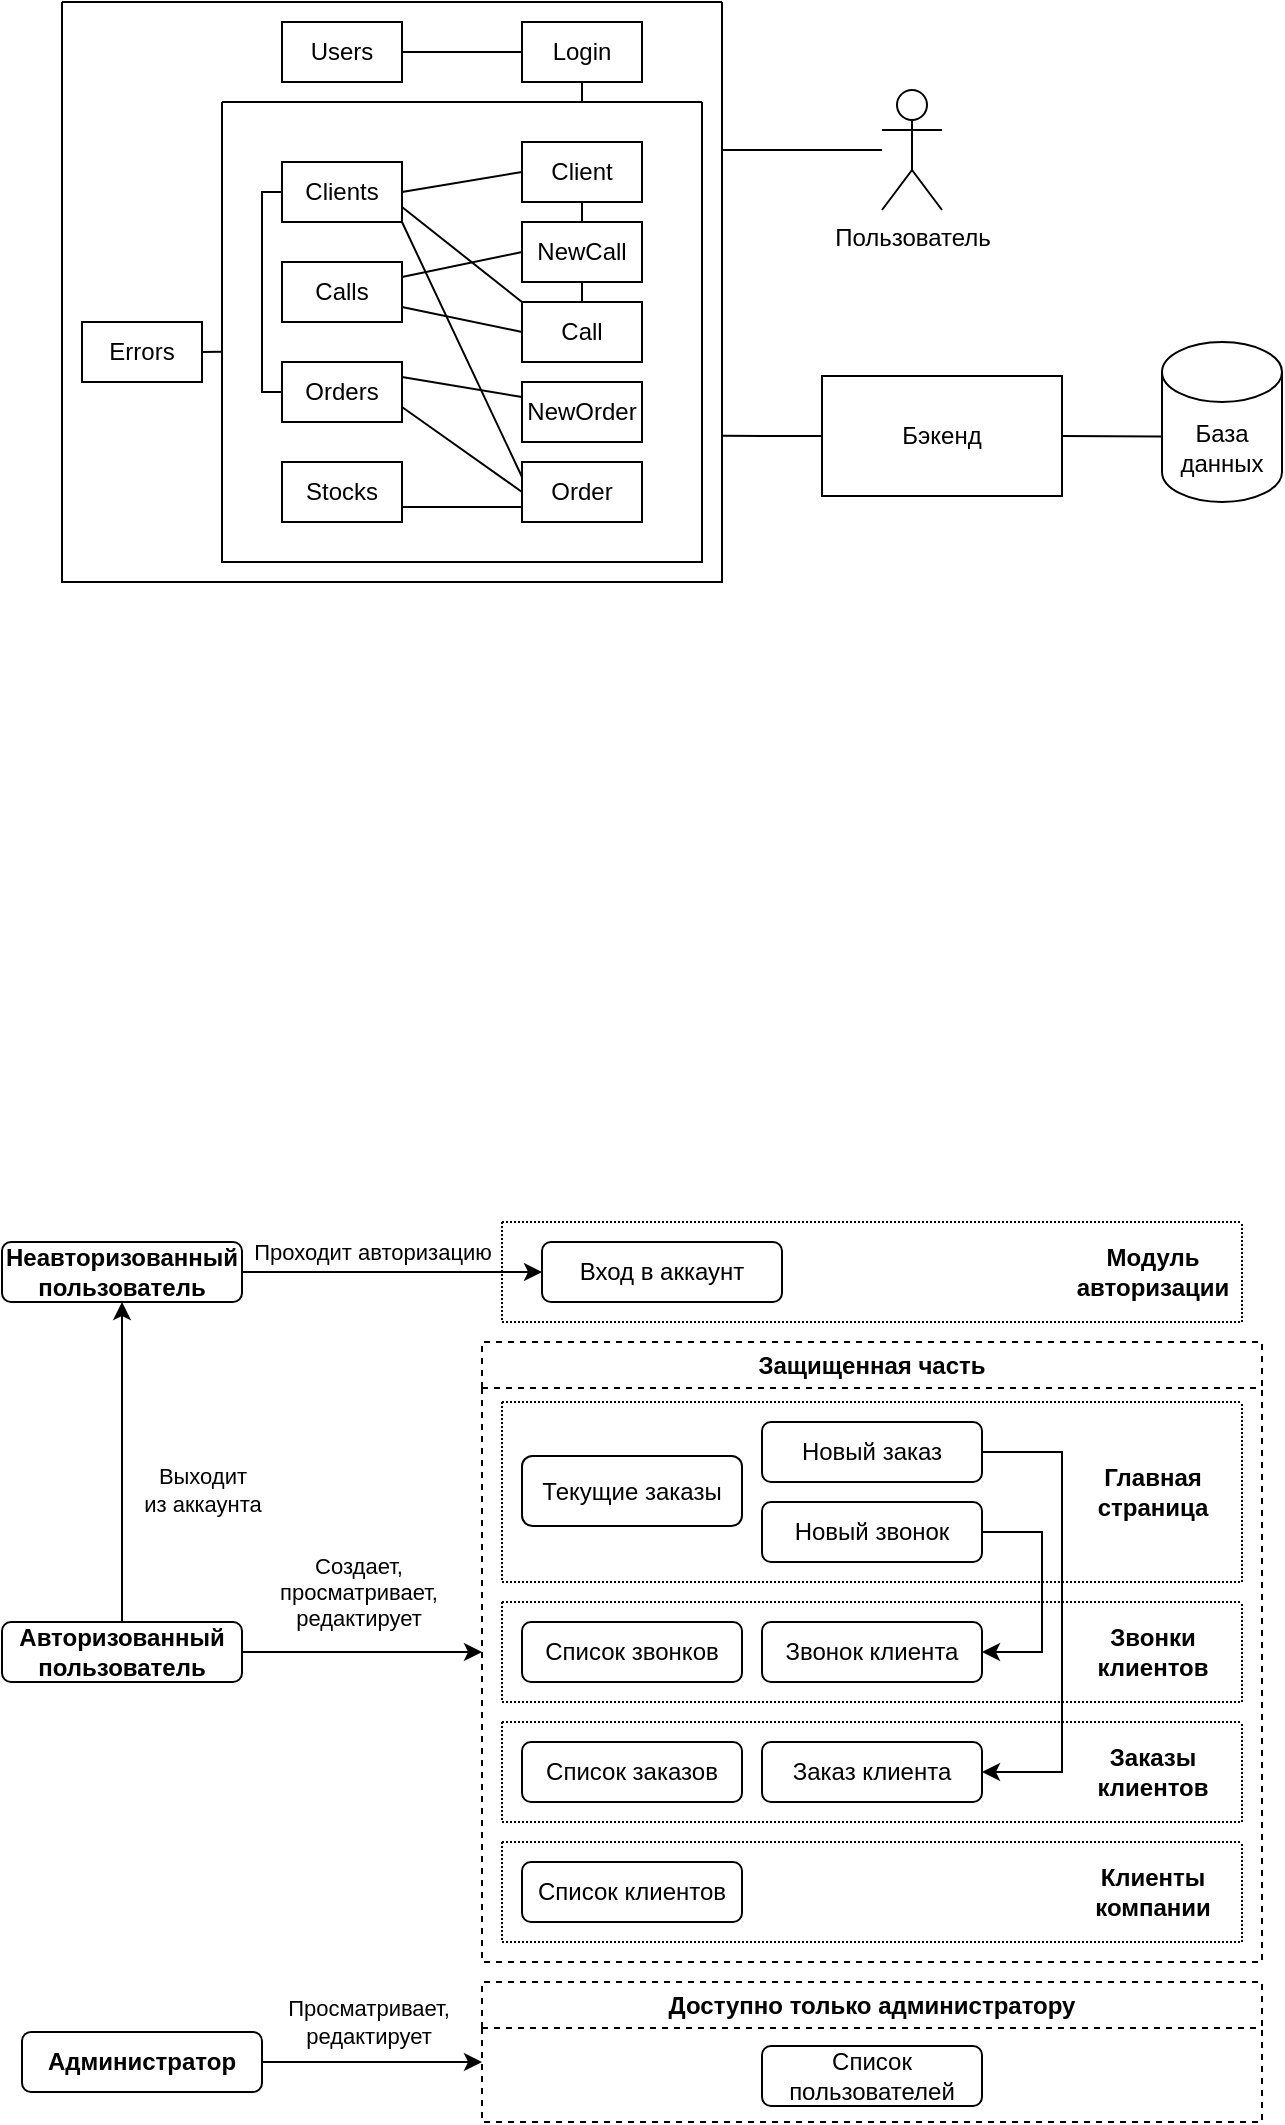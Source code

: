 <mxfile version="27.0.9">
  <diagram name="Страница — 1" id="7zEIBkene_0wurtaJD6B">
    <mxGraphModel dx="1426" dy="849" grid="1" gridSize="10" guides="1" tooltips="1" connect="1" arrows="1" fold="1" page="1" pageScale="1" pageWidth="827" pageHeight="1169" math="0" shadow="0">
      <root>
        <mxCell id="0" />
        <mxCell id="1" parent="0" />
        <mxCell id="wsnhljL2RcRdm-5OUdM2-2" value="" style="swimlane;startSize=0;" parent="1" vertex="1">
          <mxGeometry x="40" y="40" width="330" height="290" as="geometry" />
        </mxCell>
        <mxCell id="wsnhljL2RcRdm-5OUdM2-3" value="Users" style="rounded=0;whiteSpace=wrap;html=1;" parent="wsnhljL2RcRdm-5OUdM2-2" vertex="1">
          <mxGeometry x="110" y="10" width="60" height="30" as="geometry" />
        </mxCell>
        <mxCell id="wsnhljL2RcRdm-5OUdM2-4" value="Errors&lt;span style=&quot;color: rgba(0, 0, 0, 0); font-family: monospace; font-size: 0px; text-align: start; text-wrap: nowrap;&quot;&gt;%3CmxGraphModel%3E%3Croot%3E%3CmxCell%20id%3D%220%22%2F%3E%3CmxCell%20id%3D%221%22%20parent%3D%220%22%2F%3E%3CmxCell%20id%3D%222%22%20value%3D%22Users%22%20style%3D%22rounded%3D0%3BwhiteSpace%3Dwrap%3Bhtml%3D1%3B%22%20vertex%3D%221%22%20parent%3D%221%22%3E%3CmxGeometry%20x%3D%22180%22%20y%3D%22360%22%20width%3D%2260%22%20height%3D%2230%22%20as%3D%22geometry%22%2F%3E%3C%2FmxCell%3E%3C%2Froot%3E%3C%2FmxGraphModel%3E&lt;/span&gt;" style="rounded=0;whiteSpace=wrap;html=1;" parent="wsnhljL2RcRdm-5OUdM2-2" vertex="1">
          <mxGeometry x="10" y="160" width="60" height="30" as="geometry" />
        </mxCell>
        <mxCell id="wsnhljL2RcRdm-5OUdM2-5" value="Login" style="rounded=0;whiteSpace=wrap;html=1;" parent="wsnhljL2RcRdm-5OUdM2-2" vertex="1">
          <mxGeometry x="230" y="10" width="60" height="30" as="geometry" />
        </mxCell>
        <mxCell id="wsnhljL2RcRdm-5OUdM2-6" value="" style="swimlane;startSize=0;" parent="wsnhljL2RcRdm-5OUdM2-2" vertex="1">
          <mxGeometry x="80" y="50" width="240" height="230" as="geometry" />
        </mxCell>
        <mxCell id="wsnhljL2RcRdm-5OUdM2-7" value="Clients" style="rounded=0;whiteSpace=wrap;html=1;" parent="wsnhljL2RcRdm-5OUdM2-6" vertex="1">
          <mxGeometry x="30" y="30" width="60" height="30" as="geometry" />
        </mxCell>
        <mxCell id="wsnhljL2RcRdm-5OUdM2-8" value="Calls" style="rounded=0;whiteSpace=wrap;html=1;" parent="wsnhljL2RcRdm-5OUdM2-6" vertex="1">
          <mxGeometry x="30" y="80" width="60" height="30" as="geometry" />
        </mxCell>
        <mxCell id="wsnhljL2RcRdm-5OUdM2-9" value="Orders" style="rounded=0;whiteSpace=wrap;html=1;" parent="wsnhljL2RcRdm-5OUdM2-6" vertex="1">
          <mxGeometry x="30" y="130" width="60" height="30" as="geometry" />
        </mxCell>
        <mxCell id="wsnhljL2RcRdm-5OUdM2-10" value="Stocks" style="rounded=0;whiteSpace=wrap;html=1;" parent="wsnhljL2RcRdm-5OUdM2-6" vertex="1">
          <mxGeometry x="30" y="180" width="60" height="30" as="geometry" />
        </mxCell>
        <mxCell id="wsnhljL2RcRdm-5OUdM2-11" value="Client" style="rounded=0;whiteSpace=wrap;html=1;" parent="wsnhljL2RcRdm-5OUdM2-6" vertex="1">
          <mxGeometry x="150" y="20" width="60" height="30" as="geometry" />
        </mxCell>
        <mxCell id="wsnhljL2RcRdm-5OUdM2-12" value="NewCall" style="rounded=0;whiteSpace=wrap;html=1;" parent="wsnhljL2RcRdm-5OUdM2-6" vertex="1">
          <mxGeometry x="150" y="60" width="60" height="30" as="geometry" />
        </mxCell>
        <mxCell id="wsnhljL2RcRdm-5OUdM2-13" value="Call" style="rounded=0;whiteSpace=wrap;html=1;" parent="wsnhljL2RcRdm-5OUdM2-6" vertex="1">
          <mxGeometry x="150" y="100" width="60" height="30" as="geometry" />
        </mxCell>
        <mxCell id="wsnhljL2RcRdm-5OUdM2-14" value="NewOrder" style="rounded=0;whiteSpace=wrap;html=1;" parent="wsnhljL2RcRdm-5OUdM2-6" vertex="1">
          <mxGeometry x="150" y="140" width="60" height="30" as="geometry" />
        </mxCell>
        <mxCell id="wsnhljL2RcRdm-5OUdM2-15" value="Order" style="rounded=0;whiteSpace=wrap;html=1;" parent="wsnhljL2RcRdm-5OUdM2-6" vertex="1">
          <mxGeometry x="150" y="180" width="60" height="30" as="geometry" />
        </mxCell>
        <mxCell id="wsnhljL2RcRdm-5OUdM2-19" value="" style="endArrow=none;html=1;rounded=0;entryX=1;entryY=0.5;entryDx=0;entryDy=0;exitX=0;exitY=0.5;exitDx=0;exitDy=0;" parent="wsnhljL2RcRdm-5OUdM2-6" source="wsnhljL2RcRdm-5OUdM2-11" target="wsnhljL2RcRdm-5OUdM2-7" edge="1">
          <mxGeometry width="50" height="50" relative="1" as="geometry">
            <mxPoint x="130" y="-15" as="sourcePoint" />
            <mxPoint x="100" y="-15" as="targetPoint" />
          </mxGeometry>
        </mxCell>
        <mxCell id="wsnhljL2RcRdm-5OUdM2-20" value="" style="endArrow=none;html=1;rounded=0;entryX=1;entryY=0.75;entryDx=0;entryDy=0;exitX=0;exitY=0;exitDx=0;exitDy=0;" parent="wsnhljL2RcRdm-5OUdM2-6" source="wsnhljL2RcRdm-5OUdM2-13" target="wsnhljL2RcRdm-5OUdM2-7" edge="1">
          <mxGeometry width="50" height="50" relative="1" as="geometry">
            <mxPoint x="140" y="-5" as="sourcePoint" />
            <mxPoint x="110" y="-5" as="targetPoint" />
          </mxGeometry>
        </mxCell>
        <mxCell id="wsnhljL2RcRdm-5OUdM2-21" value="" style="endArrow=none;html=1;rounded=0;exitX=0;exitY=0.25;exitDx=0;exitDy=0;" parent="wsnhljL2RcRdm-5OUdM2-6" source="wsnhljL2RcRdm-5OUdM2-15" edge="1">
          <mxGeometry width="50" height="50" relative="1" as="geometry">
            <mxPoint x="150" y="5" as="sourcePoint" />
            <mxPoint x="90" y="60" as="targetPoint" />
          </mxGeometry>
        </mxCell>
        <mxCell id="wsnhljL2RcRdm-5OUdM2-22" value="" style="endArrow=none;html=1;rounded=0;entryX=1;entryY=0.75;entryDx=0;entryDy=0;exitX=0;exitY=0.5;exitDx=0;exitDy=0;" parent="wsnhljL2RcRdm-5OUdM2-6" source="wsnhljL2RcRdm-5OUdM2-13" target="wsnhljL2RcRdm-5OUdM2-8" edge="1">
          <mxGeometry width="50" height="50" relative="1" as="geometry">
            <mxPoint x="160" y="15" as="sourcePoint" />
            <mxPoint x="130" y="15" as="targetPoint" />
          </mxGeometry>
        </mxCell>
        <mxCell id="wsnhljL2RcRdm-5OUdM2-23" value="" style="endArrow=none;html=1;rounded=0;entryX=1;entryY=0.25;entryDx=0;entryDy=0;exitX=0;exitY=0.5;exitDx=0;exitDy=0;" parent="wsnhljL2RcRdm-5OUdM2-6" source="wsnhljL2RcRdm-5OUdM2-12" target="wsnhljL2RcRdm-5OUdM2-8" edge="1">
          <mxGeometry width="50" height="50" relative="1" as="geometry">
            <mxPoint x="170" y="25" as="sourcePoint" />
            <mxPoint x="140" y="25" as="targetPoint" />
          </mxGeometry>
        </mxCell>
        <mxCell id="wsnhljL2RcRdm-5OUdM2-24" value="" style="endArrow=none;html=1;rounded=0;entryX=0.5;entryY=0;entryDx=0;entryDy=0;exitX=0.5;exitY=1;exitDx=0;exitDy=0;" parent="wsnhljL2RcRdm-5OUdM2-6" source="wsnhljL2RcRdm-5OUdM2-12" target="wsnhljL2RcRdm-5OUdM2-13" edge="1">
          <mxGeometry width="50" height="50" relative="1" as="geometry">
            <mxPoint x="180" y="35" as="sourcePoint" />
            <mxPoint x="150" y="35" as="targetPoint" />
          </mxGeometry>
        </mxCell>
        <mxCell id="wsnhljL2RcRdm-5OUdM2-25" value="" style="endArrow=none;html=1;rounded=0;entryX=0.5;entryY=0;entryDx=0;entryDy=0;exitX=0.5;exitY=1;exitDx=0;exitDy=0;" parent="wsnhljL2RcRdm-5OUdM2-6" source="wsnhljL2RcRdm-5OUdM2-11" target="wsnhljL2RcRdm-5OUdM2-12" edge="1">
          <mxGeometry width="50" height="50" relative="1" as="geometry">
            <mxPoint x="190" y="45" as="sourcePoint" />
            <mxPoint x="160" y="45" as="targetPoint" />
          </mxGeometry>
        </mxCell>
        <mxCell id="wsnhljL2RcRdm-5OUdM2-26" value="" style="endArrow=none;html=1;rounded=0;entryX=0;entryY=0.5;entryDx=0;entryDy=0;exitX=0;exitY=0.5;exitDx=0;exitDy=0;" parent="wsnhljL2RcRdm-5OUdM2-6" source="wsnhljL2RcRdm-5OUdM2-9" target="wsnhljL2RcRdm-5OUdM2-7" edge="1">
          <mxGeometry width="50" height="50" relative="1" as="geometry">
            <mxPoint x="200" y="55" as="sourcePoint" />
            <mxPoint x="170" y="55" as="targetPoint" />
            <Array as="points">
              <mxPoint x="20" y="145" />
              <mxPoint x="20" y="45" />
            </Array>
          </mxGeometry>
        </mxCell>
        <mxCell id="wsnhljL2RcRdm-5OUdM2-27" value="" style="endArrow=none;html=1;rounded=0;entryX=1;entryY=0.25;entryDx=0;entryDy=0;exitX=0;exitY=0.25;exitDx=0;exitDy=0;" parent="wsnhljL2RcRdm-5OUdM2-6" source="wsnhljL2RcRdm-5OUdM2-14" target="wsnhljL2RcRdm-5OUdM2-9" edge="1">
          <mxGeometry width="50" height="50" relative="1" as="geometry">
            <mxPoint x="210" y="65" as="sourcePoint" />
            <mxPoint x="180" y="65" as="targetPoint" />
          </mxGeometry>
        </mxCell>
        <mxCell id="wsnhljL2RcRdm-5OUdM2-28" value="" style="endArrow=none;html=1;rounded=0;entryX=1;entryY=0.75;entryDx=0;entryDy=0;exitX=0;exitY=0.5;exitDx=0;exitDy=0;" parent="wsnhljL2RcRdm-5OUdM2-6" source="wsnhljL2RcRdm-5OUdM2-15" target="wsnhljL2RcRdm-5OUdM2-9" edge="1">
          <mxGeometry width="50" height="50" relative="1" as="geometry">
            <mxPoint x="220" y="75" as="sourcePoint" />
            <mxPoint x="190" y="75" as="targetPoint" />
          </mxGeometry>
        </mxCell>
        <mxCell id="wsnhljL2RcRdm-5OUdM2-29" value="" style="endArrow=none;html=1;rounded=0;entryX=1;entryY=0.75;entryDx=0;entryDy=0;exitX=0;exitY=0.75;exitDx=0;exitDy=0;" parent="wsnhljL2RcRdm-5OUdM2-6" source="wsnhljL2RcRdm-5OUdM2-15" target="wsnhljL2RcRdm-5OUdM2-10" edge="1">
          <mxGeometry width="50" height="50" relative="1" as="geometry">
            <mxPoint x="230" y="85" as="sourcePoint" />
            <mxPoint x="200" y="85" as="targetPoint" />
          </mxGeometry>
        </mxCell>
        <mxCell id="wsnhljL2RcRdm-5OUdM2-18" value="" style="endArrow=none;html=1;rounded=0;entryX=1;entryY=0.5;entryDx=0;entryDy=0;exitX=0;exitY=0.5;exitDx=0;exitDy=0;" parent="wsnhljL2RcRdm-5OUdM2-2" source="wsnhljL2RcRdm-5OUdM2-5" target="wsnhljL2RcRdm-5OUdM2-3" edge="1">
          <mxGeometry width="50" height="50" relative="1" as="geometry">
            <mxPoint x="200" y="150" as="sourcePoint" />
            <mxPoint x="250" y="100" as="targetPoint" />
          </mxGeometry>
        </mxCell>
        <mxCell id="wsnhljL2RcRdm-5OUdM2-30" value="" style="endArrow=none;html=1;rounded=0;entryX=1;entryY=0.5;entryDx=0;entryDy=0;exitX=0;exitY=0.543;exitDx=0;exitDy=0;exitPerimeter=0;" parent="wsnhljL2RcRdm-5OUdM2-2" source="wsnhljL2RcRdm-5OUdM2-6" target="wsnhljL2RcRdm-5OUdM2-4" edge="1">
          <mxGeometry width="50" height="50" relative="1" as="geometry">
            <mxPoint x="330" y="185" as="sourcePoint" />
            <mxPoint x="300" y="185" as="targetPoint" />
          </mxGeometry>
        </mxCell>
        <mxCell id="wsnhljL2RcRdm-5OUdM2-31" value="" style="endArrow=none;html=1;rounded=0;entryX=0.5;entryY=1;entryDx=0;entryDy=0;exitX=0.75;exitY=0;exitDx=0;exitDy=0;" parent="wsnhljL2RcRdm-5OUdM2-2" source="wsnhljL2RcRdm-5OUdM2-6" target="wsnhljL2RcRdm-5OUdM2-5" edge="1">
          <mxGeometry width="50" height="50" relative="1" as="geometry">
            <mxPoint x="340" y="195" as="sourcePoint" />
            <mxPoint x="310" y="195" as="targetPoint" />
          </mxGeometry>
        </mxCell>
        <mxCell id="wsnhljL2RcRdm-5OUdM2-33" value="" style="rounded=0;orthogonalLoop=1;jettySize=auto;html=1;entryX=1.001;entryY=0.255;entryDx=0;entryDy=0;entryPerimeter=0;endArrow=none;endFill=0;" parent="1" source="wsnhljL2RcRdm-5OUdM2-32" target="wsnhljL2RcRdm-5OUdM2-2" edge="1">
          <mxGeometry relative="1" as="geometry">
            <mxPoint x="460" y="113" as="sourcePoint" />
          </mxGeometry>
        </mxCell>
        <mxCell id="wsnhljL2RcRdm-5OUdM2-32" value="Пользователь" style="shape=umlActor;verticalLabelPosition=bottom;verticalAlign=top;html=1;outlineConnect=0;" parent="1" vertex="1">
          <mxGeometry x="450" y="84" width="30" height="60" as="geometry" />
        </mxCell>
        <mxCell id="wsnhljL2RcRdm-5OUdM2-36" style="rounded=0;orthogonalLoop=1;jettySize=auto;html=1;exitX=0;exitY=0.5;exitDx=0;exitDy=0;entryX=1;entryY=0.748;entryDx=0;entryDy=0;endArrow=none;endFill=0;entryPerimeter=0;" parent="1" source="wsnhljL2RcRdm-5OUdM2-34" target="wsnhljL2RcRdm-5OUdM2-2" edge="1">
          <mxGeometry relative="1" as="geometry" />
        </mxCell>
        <mxCell id="wsnhljL2RcRdm-5OUdM2-34" value="Бэкенд" style="rounded=0;whiteSpace=wrap;html=1;" parent="1" vertex="1">
          <mxGeometry x="420" y="227" width="120" height="60" as="geometry" />
        </mxCell>
        <mxCell id="wsnhljL2RcRdm-5OUdM2-35" value="База данных" style="shape=cylinder3;whiteSpace=wrap;html=1;boundedLbl=1;backgroundOutline=1;size=15;" parent="1" vertex="1">
          <mxGeometry x="590" y="210" width="60" height="80" as="geometry" />
        </mxCell>
        <mxCell id="wsnhljL2RcRdm-5OUdM2-37" style="rounded=0;orthogonalLoop=1;jettySize=auto;html=1;exitX=1;exitY=0.5;exitDx=0;exitDy=0;entryX=-0.002;entryY=0.591;entryDx=0;entryDy=0;entryPerimeter=0;endArrow=none;endFill=0;" parent="1" source="wsnhljL2RcRdm-5OUdM2-34" target="wsnhljL2RcRdm-5OUdM2-35" edge="1">
          <mxGeometry relative="1" as="geometry" />
        </mxCell>
        <mxCell id="wsnhljL2RcRdm-5OUdM2-53" style="edgeStyle=orthogonalEdgeStyle;rounded=0;orthogonalLoop=1;jettySize=auto;html=1;exitX=1;exitY=0.5;exitDx=0;exitDy=0;entryX=0;entryY=0.5;entryDx=0;entryDy=0;" parent="1" source="wsnhljL2RcRdm-5OUdM2-39" target="wsnhljL2RcRdm-5OUdM2-52" edge="1">
          <mxGeometry relative="1" as="geometry">
            <mxPoint x="170" y="680" as="sourcePoint" />
          </mxGeometry>
        </mxCell>
        <mxCell id="wsnhljL2RcRdm-5OUdM2-54" value="Проходит авторизацию" style="edgeLabel;html=1;align=center;verticalAlign=middle;resizable=0;points=[];" parent="wsnhljL2RcRdm-5OUdM2-53" vertex="1" connectable="0">
          <mxGeometry x="-0.38" relative="1" as="geometry">
            <mxPoint x="18" y="-10" as="offset" />
          </mxGeometry>
        </mxCell>
        <mxCell id="wsnhljL2RcRdm-5OUdM2-39" value="Неавторизованный пользователь" style="rounded=1;whiteSpace=wrap;html=1;fontStyle=1" parent="1" vertex="1">
          <mxGeometry x="10" y="660" width="120" height="30" as="geometry" />
        </mxCell>
        <mxCell id="wsnhljL2RcRdm-5OUdM2-40" value="Защищенная часть" style="swimlane;whiteSpace=wrap;html=1;dashed=1;" parent="1" vertex="1">
          <mxGeometry x="250" y="710" width="390" height="310" as="geometry" />
        </mxCell>
        <mxCell id="wsnhljL2RcRdm-5OUdM2-44" value="" style="swimlane;startSize=0;dashed=1;dashPattern=1 1;" parent="wsnhljL2RcRdm-5OUdM2-40" vertex="1">
          <mxGeometry x="10" y="30" width="370" height="90" as="geometry" />
        </mxCell>
        <mxCell id="wsnhljL2RcRdm-5OUdM2-45" value="Главная&lt;br&gt;страница" style="text;html=1;align=center;verticalAlign=middle;resizable=0;points=[];autosize=1;strokeColor=none;fillColor=none;fontStyle=1" parent="wsnhljL2RcRdm-5OUdM2-44" vertex="1">
          <mxGeometry x="285" y="24.5" width="80" height="40" as="geometry" />
        </mxCell>
        <mxCell id="wsnhljL2RcRdm-5OUdM2-59" value="Новый заказ" style="rounded=1;whiteSpace=wrap;html=1;" parent="wsnhljL2RcRdm-5OUdM2-44" vertex="1">
          <mxGeometry x="130" y="10" width="110" height="30" as="geometry" />
        </mxCell>
        <mxCell id="wsnhljL2RcRdm-5OUdM2-60" value="Новый звонок" style="rounded=1;whiteSpace=wrap;html=1;" parent="wsnhljL2RcRdm-5OUdM2-44" vertex="1">
          <mxGeometry x="130" y="50" width="110" height="30" as="geometry" />
        </mxCell>
        <mxCell id="wsnhljL2RcRdm-5OUdM2-58" value="Текущие заказы" style="rounded=1;whiteSpace=wrap;html=1;" parent="wsnhljL2RcRdm-5OUdM2-44" vertex="1">
          <mxGeometry x="10" y="27" width="110" height="35" as="geometry" />
        </mxCell>
        <mxCell id="wsnhljL2RcRdm-5OUdM2-46" value="" style="swimlane;startSize=0;dashed=1;dashPattern=1 1;" parent="wsnhljL2RcRdm-5OUdM2-40" vertex="1">
          <mxGeometry x="10" y="130" width="370" height="50" as="geometry" />
        </mxCell>
        <mxCell id="wsnhljL2RcRdm-5OUdM2-47" value="Звонки&lt;br&gt;клиентов" style="text;html=1;align=center;verticalAlign=middle;resizable=0;points=[];autosize=1;strokeColor=none;fillColor=none;fontStyle=1" parent="wsnhljL2RcRdm-5OUdM2-46" vertex="1">
          <mxGeometry x="290" y="5" width="70" height="40" as="geometry" />
        </mxCell>
        <mxCell id="wsnhljL2RcRdm-5OUdM2-68" value="Список звонков" style="rounded=1;whiteSpace=wrap;html=1;" parent="wsnhljL2RcRdm-5OUdM2-46" vertex="1">
          <mxGeometry x="10" y="10" width="110" height="30" as="geometry" />
        </mxCell>
        <mxCell id="wsnhljL2RcRdm-5OUdM2-69" value="Звонок клиента" style="rounded=1;whiteSpace=wrap;html=1;" parent="wsnhljL2RcRdm-5OUdM2-46" vertex="1">
          <mxGeometry x="130" y="10" width="110" height="30" as="geometry" />
        </mxCell>
        <mxCell id="wsnhljL2RcRdm-5OUdM2-48" value="" style="swimlane;startSize=0;dashed=1;dashPattern=1 1;" parent="wsnhljL2RcRdm-5OUdM2-40" vertex="1">
          <mxGeometry x="10" y="190" width="370" height="50" as="geometry" />
        </mxCell>
        <mxCell id="wsnhljL2RcRdm-5OUdM2-49" value="Заказы&lt;br&gt;клиентов" style="text;html=1;align=center;verticalAlign=middle;resizable=0;points=[];autosize=1;strokeColor=none;fillColor=none;fontStyle=1" parent="wsnhljL2RcRdm-5OUdM2-48" vertex="1">
          <mxGeometry x="290" y="5" width="70" height="40" as="geometry" />
        </mxCell>
        <mxCell id="wsnhljL2RcRdm-5OUdM2-72" value="Список заказов" style="rounded=1;whiteSpace=wrap;html=1;" parent="wsnhljL2RcRdm-5OUdM2-48" vertex="1">
          <mxGeometry x="10" y="10" width="110" height="30" as="geometry" />
        </mxCell>
        <mxCell id="wsnhljL2RcRdm-5OUdM2-73" value="Заказ клиента" style="rounded=1;whiteSpace=wrap;html=1;" parent="wsnhljL2RcRdm-5OUdM2-48" vertex="1">
          <mxGeometry x="130" y="10" width="110" height="30" as="geometry" />
        </mxCell>
        <mxCell id="wsnhljL2RcRdm-5OUdM2-50" value="" style="swimlane;startSize=0;dashed=1;dashPattern=1 1;" parent="wsnhljL2RcRdm-5OUdM2-40" vertex="1">
          <mxGeometry x="10" y="250" width="370" height="50" as="geometry" />
        </mxCell>
        <mxCell id="wsnhljL2RcRdm-5OUdM2-51" value="Клиенты&lt;br&gt;компании" style="text;html=1;align=center;verticalAlign=middle;resizable=0;points=[];autosize=1;strokeColor=none;fillColor=none;fontStyle=1" parent="wsnhljL2RcRdm-5OUdM2-50" vertex="1">
          <mxGeometry x="285" y="5" width="80" height="40" as="geometry" />
        </mxCell>
        <mxCell id="wsnhljL2RcRdm-5OUdM2-74" value="Список клиентов&lt;span style=&quot;color: rgba(0, 0, 0, 0); font-family: monospace; font-size: 0px; text-align: start; text-wrap: nowrap;&quot;&gt;%3CmxGraphModel%3E%3Croot%3E%3CmxCell%20id%3D%220%22%2F%3E%3CmxCell%20id%3D%221%22%20parent%3D%220%22%2F%3E%3CmxCell%20id%3D%222%22%20value%3D%22%D0%A1%D0%BF%D0%B8%D1%81%D0%BE%D0%BA%20%D0%B7%D0%B0%D0%BA%D0%B0%D0%B7%D0%BE%D0%B2%22%20style%3D%22rounded%3D1%3BwhiteSpace%3Dwrap%3Bhtml%3D1%3B%22%20vertex%3D%221%22%20parent%3D%221%22%3E%3CmxGeometry%20x%3D%22280%22%20y%3D%221040%22%20width%3D%22110%22%20height%3D%2260%22%20as%3D%22geometry%22%2F%3E%3C%2FmxCell%3E%3C%2Froot%3E%3C%2FmxGraphModel%3E&lt;/span&gt;&lt;span style=&quot;color: rgba(0, 0, 0, 0); font-family: monospace; font-size: 0px; text-align: start; text-wrap: nowrap;&quot;&gt;%3CmxGraphModel%3E%3Croot%3E%3CmxCell%20id%3D%220%22%2F%3E%3CmxCell%20id%3D%221%22%20parent%3D%220%22%2F%3E%3CmxCell%20id%3D%222%22%20value%3D%22%D0%A1%D0%BF%D0%B8%D1%81%D0%BE%D0%BA%20%D0%B7%D0%B0%D0%BA%D0%B0%D0%B7%D0%BE%D0%B2%22%20style%3D%22rounded%3D1%3BwhiteSpace%3Dwrap%3Bhtml%3D1%3B%22%20vertex%3D%221%22%20parent%3D%221%22%3E%3CmxGeometry%20x%3D%22280%22%20y%3D%221040%22%20width%3D%22110%22%20height%3D%2260%22%20as%3D%22geometry%22%2F%3E%3C%2FmxCell%3E%3C%2Froot%3E%3C%2FmxGraphModel%3E&lt;/span&gt;" style="rounded=1;whiteSpace=wrap;html=1;" parent="wsnhljL2RcRdm-5OUdM2-50" vertex="1">
          <mxGeometry x="10" y="10" width="110" height="30" as="geometry" />
        </mxCell>
        <mxCell id="wsnhljL2RcRdm-5OUdM2-80" style="rounded=0;orthogonalLoop=1;jettySize=auto;html=1;exitX=1;exitY=0.5;exitDx=0;exitDy=0;entryX=1;entryY=0.5;entryDx=0;entryDy=0;" parent="wsnhljL2RcRdm-5OUdM2-40" source="wsnhljL2RcRdm-5OUdM2-59" target="wsnhljL2RcRdm-5OUdM2-73" edge="1">
          <mxGeometry relative="1" as="geometry">
            <Array as="points">
              <mxPoint x="290" y="55" />
              <mxPoint x="290" y="215" />
            </Array>
          </mxGeometry>
        </mxCell>
        <mxCell id="wsnhljL2RcRdm-5OUdM2-81" style="rounded=0;orthogonalLoop=1;jettySize=auto;html=1;exitX=1;exitY=0.5;exitDx=0;exitDy=0;entryX=1;entryY=0.5;entryDx=0;entryDy=0;entryPerimeter=0;" parent="wsnhljL2RcRdm-5OUdM2-40" source="wsnhljL2RcRdm-5OUdM2-60" target="wsnhljL2RcRdm-5OUdM2-69" edge="1">
          <mxGeometry relative="1" as="geometry">
            <mxPoint x="280" y="290" as="targetPoint" />
            <Array as="points">
              <mxPoint x="280" y="95" />
              <mxPoint x="280" y="155" />
            </Array>
          </mxGeometry>
        </mxCell>
        <mxCell id="wsnhljL2RcRdm-5OUdM2-42" value="" style="swimlane;startSize=0;dashed=1;dashPattern=1 1;" parent="1" vertex="1">
          <mxGeometry x="260" y="650" width="370" height="50" as="geometry" />
        </mxCell>
        <mxCell id="wsnhljL2RcRdm-5OUdM2-43" value="Модуль&lt;br&gt;авторизации" style="text;html=1;align=center;verticalAlign=middle;resizable=0;points=[];autosize=1;strokeColor=none;fillColor=none;fontStyle=1" parent="wsnhljL2RcRdm-5OUdM2-42" vertex="1">
          <mxGeometry x="280" y="5" width="90" height="40" as="geometry" />
        </mxCell>
        <mxCell id="wsnhljL2RcRdm-5OUdM2-52" value="Вход в аккаунт" style="rounded=1;whiteSpace=wrap;html=1;" parent="wsnhljL2RcRdm-5OUdM2-42" vertex="1">
          <mxGeometry x="20" y="10" width="120" height="30" as="geometry" />
        </mxCell>
        <mxCell id="wsnhljL2RcRdm-5OUdM2-56" style="edgeStyle=orthogonalEdgeStyle;rounded=0;orthogonalLoop=1;jettySize=auto;html=1;exitX=0.5;exitY=0;exitDx=0;exitDy=0;entryX=0.5;entryY=1;entryDx=0;entryDy=0;" parent="1" source="wsnhljL2RcRdm-5OUdM2-55" target="wsnhljL2RcRdm-5OUdM2-39" edge="1">
          <mxGeometry relative="1" as="geometry" />
        </mxCell>
        <mxCell id="wsnhljL2RcRdm-5OUdM2-57" value="Выходит&lt;br&gt;из аккаунта" style="edgeLabel;html=1;align=center;verticalAlign=middle;resizable=0;points=[];" parent="wsnhljL2RcRdm-5OUdM2-56" vertex="1" connectable="0">
          <mxGeometry x="0.272" y="-2" relative="1" as="geometry">
            <mxPoint x="38" y="36" as="offset" />
          </mxGeometry>
        </mxCell>
        <mxCell id="wsnhljL2RcRdm-5OUdM2-70" style="edgeStyle=orthogonalEdgeStyle;rounded=0;orthogonalLoop=1;jettySize=auto;html=1;exitX=1;exitY=0.5;exitDx=0;exitDy=0;entryX=0;entryY=0.5;entryDx=0;entryDy=0;" parent="1" source="wsnhljL2RcRdm-5OUdM2-55" target="wsnhljL2RcRdm-5OUdM2-40" edge="1">
          <mxGeometry relative="1" as="geometry">
            <mxPoint x="250" y="980" as="targetPoint" />
          </mxGeometry>
        </mxCell>
        <mxCell id="wsnhljL2RcRdm-5OUdM2-71" value="Создает,&lt;br&gt;просматривает,&lt;br&gt;редактирует" style="edgeLabel;html=1;align=center;verticalAlign=middle;resizable=0;points=[];" parent="wsnhljL2RcRdm-5OUdM2-70" vertex="1" connectable="0">
          <mxGeometry x="0.046" y="1" relative="1" as="geometry">
            <mxPoint x="-5" y="-29" as="offset" />
          </mxGeometry>
        </mxCell>
        <mxCell id="d1pU6WzgISGc19MBGRTv-24" style="edgeStyle=orthogonalEdgeStyle;rounded=0;orthogonalLoop=1;jettySize=auto;html=1;exitX=1;exitY=0.5;exitDx=0;exitDy=0;" parent="1" source="d1pU6WzgISGc19MBGRTv-27" edge="1">
          <mxGeometry relative="1" as="geometry">
            <mxPoint x="250" y="1070" as="targetPoint" />
          </mxGeometry>
        </mxCell>
        <mxCell id="d1pU6WzgISGc19MBGRTv-26" value="Просматривает,&lt;br&gt;редактирует" style="edgeLabel;html=1;align=center;verticalAlign=middle;resizable=0;points=[];" parent="d1pU6WzgISGc19MBGRTv-24" vertex="1" connectable="0">
          <mxGeometry x="-0.098" y="2" relative="1" as="geometry">
            <mxPoint x="3" y="-18" as="offset" />
          </mxGeometry>
        </mxCell>
        <mxCell id="wsnhljL2RcRdm-5OUdM2-55" value="Авторизованный пользователь" style="rounded=1;whiteSpace=wrap;html=1;fontStyle=1" parent="1" vertex="1">
          <mxGeometry x="10" y="850" width="120" height="30" as="geometry" />
        </mxCell>
        <mxCell id="d1pU6WzgISGc19MBGRTv-5" value="Доступно только администратору" style="swimlane;whiteSpace=wrap;html=1;dashed=1;" parent="1" vertex="1">
          <mxGeometry x="250" y="1030" width="390" height="70" as="geometry" />
        </mxCell>
        <mxCell id="d1pU6WzgISGc19MBGRTv-10" value="Список пользователей" style="rounded=1;whiteSpace=wrap;html=1;" parent="d1pU6WzgISGc19MBGRTv-5" vertex="1">
          <mxGeometry x="140" y="32" width="110" height="30" as="geometry" />
        </mxCell>
        <mxCell id="d1pU6WzgISGc19MBGRTv-27" value="Администратор" style="rounded=1;whiteSpace=wrap;html=1;fontStyle=1" parent="1" vertex="1">
          <mxGeometry x="20" y="1055" width="120" height="30" as="geometry" />
        </mxCell>
      </root>
    </mxGraphModel>
  </diagram>
</mxfile>
